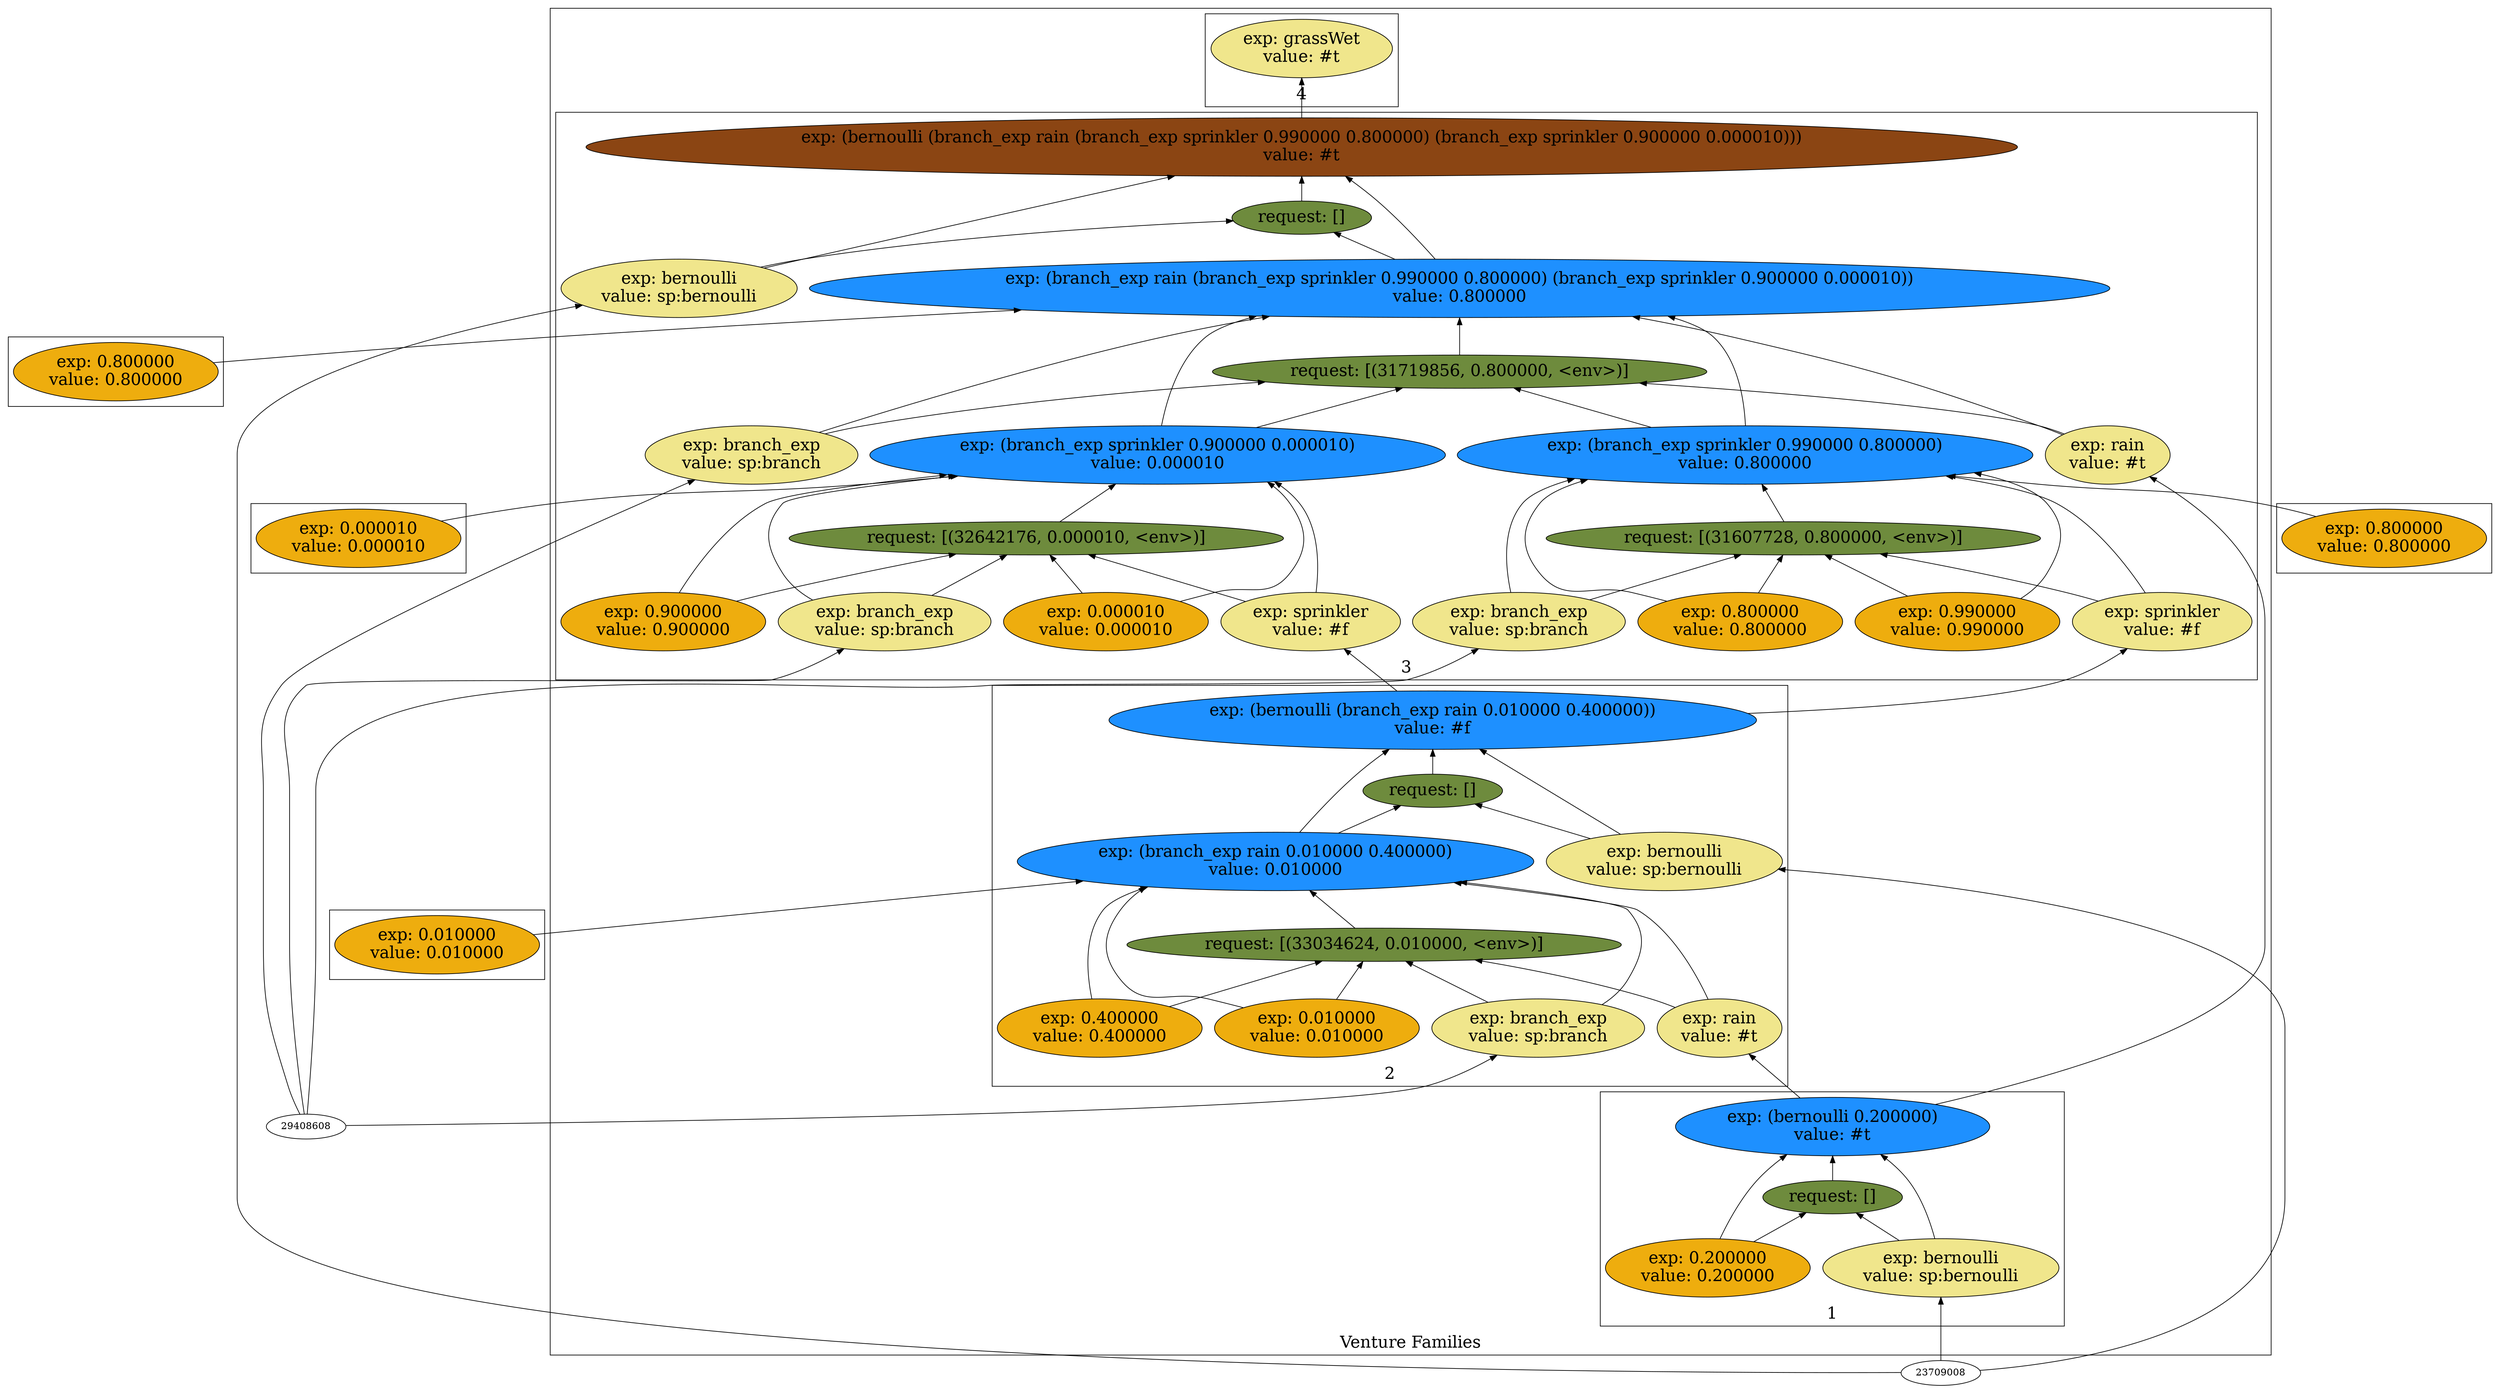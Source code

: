 digraph {
rankdir=BT
fontsize=24
subgraph cluster1 {
label="Venture Families"
subgraph cluster2 {
label="1"
"31724832"["fillcolor"="dodgerblue" "fontsize"="24" "label"="exp: (bernoulli 0.200000)\nvalue: #t" "shape"="ellipse" "style"="filled" ]
"33717328"["fillcolor"="darkolivegreen4" "fontsize"="24" "label"="request: []" "shape"="ellipse" "style"="filled" ]
"32580976"["fillcolor"="khaki" "fontsize"="24" "label"="exp: bernoulli\nvalue: sp:bernoulli" "shape"="ellipse" "style"="filled" ]
"32618720"["fillcolor"="darkgoldenrod2" "fontsize"="24" "label"="exp: 0.200000\nvalue: 0.200000" "shape"="ellipse" "style"="filled" ]
}

subgraph cluster3 {
label="2"
"33294384"["fillcolor"="dodgerblue" "fontsize"="24" "label"="exp: (bernoulli (branch_exp rain 0.010000 0.400000))\nvalue: #f" "shape"="ellipse" "style"="filled" ]
"33069568"["fillcolor"="darkolivegreen4" "fontsize"="24" "label"="request: []" "shape"="ellipse" "style"="filled" ]
"33355904"["fillcolor"="khaki" "fontsize"="24" "label"="exp: bernoulli\nvalue: sp:bernoulli" "shape"="ellipse" "style"="filled" ]
"31606528"["fillcolor"="dodgerblue" "fontsize"="24" "label"="exp: (branch_exp rain 0.010000 0.400000)\nvalue: 0.010000" "shape"="ellipse" "style"="filled" ]
"33034624"["fillcolor"="darkolivegreen4" "fontsize"="24" "label"="request: [(33034624, 0.010000, <env>)]" "shape"="ellipse" "style"="filled" ]
"31900816"["fillcolor"="khaki" "fontsize"="24" "label"="exp: branch_exp\nvalue: sp:branch" "shape"="ellipse" "style"="filled" ]
"32068816"["fillcolor"="khaki" "fontsize"="24" "label"="exp: rain\nvalue: #t" "shape"="ellipse" "style"="filled" ]
"32032992"["fillcolor"="darkgoldenrod2" "fontsize"="24" "label"="exp: 0.010000\nvalue: 0.010000" "shape"="ellipse" "style"="filled" ]
"31801984"["fillcolor"="darkgoldenrod2" "fontsize"="24" "label"="exp: 0.400000\nvalue: 0.400000" "shape"="ellipse" "style"="filled" ]
}

subgraph cluster4 {
label="3"
"32070704"["fillcolor"="saddlebrown" "fontsize"="24" "label"="exp: (bernoulli (branch_exp rain (branch_exp sprinkler 0.990000 0.800000) (branch_exp sprinkler 0.900000 0.000010)))\nvalue: #t" "shape"="ellipse" "style"="filled" ]
"34107232"["fillcolor"="darkolivegreen4" "fontsize"="24" "label"="request: []" "shape"="ellipse" "style"="filled" ]
"31836512"["fillcolor"="khaki" "fontsize"="24" "label"="exp: bernoulli\nvalue: sp:bernoulli" "shape"="ellipse" "style"="filled" ]
"34048464"["fillcolor"="dodgerblue" "fontsize"="24" "label"="exp: (branch_exp rain (branch_exp sprinkler 0.990000 0.800000) (branch_exp sprinkler 0.900000 0.000010))\nvalue: 0.800000" "shape"="ellipse" "style"="filled" ]
"31719856"["fillcolor"="darkolivegreen4" "fontsize"="24" "label"="request: [(31719856, 0.800000, <env>)]" "shape"="ellipse" "style"="filled" ]
"31883376"["fillcolor"="khaki" "fontsize"="24" "label"="exp: branch_exp\nvalue: sp:branch" "shape"="ellipse" "style"="filled" ]
"32073920"["fillcolor"="khaki" "fontsize"="24" "label"="exp: rain\nvalue: #t" "shape"="ellipse" "style"="filled" ]
"32393504"["fillcolor"="dodgerblue" "fontsize"="24" "label"="exp: (branch_exp sprinkler 0.990000 0.800000)\nvalue: 0.800000" "shape"="ellipse" "style"="filled" ]
"31607728"["fillcolor"="darkolivegreen4" "fontsize"="24" "label"="request: [(31607728, 0.800000, <env>)]" "shape"="ellipse" "style"="filled" ]
"32429680"["fillcolor"="khaki" "fontsize"="24" "label"="exp: branch_exp\nvalue: sp:branch" "shape"="ellipse" "style"="filled" ]
"32480880"["fillcolor"="khaki" "fontsize"="24" "label"="exp: sprinkler\nvalue: #f" "shape"="ellipse" "style"="filled" ]
"32517056"["fillcolor"="darkgoldenrod2" "fontsize"="24" "label"="exp: 0.990000\nvalue: 0.990000" "shape"="ellipse" "style"="filled" ]
"32568256"["fillcolor"="darkgoldenrod2" "fontsize"="24" "label"="exp: 0.800000\nvalue: 0.800000" "shape"="ellipse" "style"="filled" ]
"32679920"["fillcolor"="dodgerblue" "fontsize"="24" "label"="exp: (branch_exp sprinkler 0.900000 0.000010)\nvalue: 0.000010" "shape"="ellipse" "style"="filled" ]
"32642176"["fillcolor"="darkolivegreen4" "fontsize"="24" "label"="request: [(32642176, 0.000010, <env>)]" "shape"="ellipse" "style"="filled" ]
"32717664"["fillcolor"="khaki" "fontsize"="24" "label"="exp: branch_exp\nvalue: sp:branch" "shape"="ellipse" "style"="filled" ]
"32755408"["fillcolor"="khaki" "fontsize"="24" "label"="exp: sprinkler\nvalue: #f" "shape"="ellipse" "style"="filled" ]
"32793152"["fillcolor"="darkgoldenrod2" "fontsize"="24" "label"="exp: 0.900000\nvalue: 0.900000" "shape"="ellipse" "style"="filled" ]
"32830896"["fillcolor"="darkgoldenrod2" "fontsize"="24" "label"="exp: 0.000010\nvalue: 0.000010" "shape"="ellipse" "style"="filled" ]
}

subgraph cluster5 {
label="4"
"31907680"["fillcolor"="khaki" "fontsize"="24" "label"="exp: grassWet\nvalue: #t" "shape"="ellipse" "style"="filled" ]
}

}

subgraph cluster6 {
label=""
"31635728"["fillcolor"="darkgoldenrod2" "fontsize"="24" "label"="exp: 0.010000\nvalue: 0.010000" "shape"="ellipse" "style"="filled" ]
}

subgraph cluster7 {
label=""
"32604432"["fillcolor"="darkgoldenrod2" "fontsize"="24" "label"="exp: 0.800000\nvalue: 0.800000" "shape"="ellipse" "style"="filled" ]
}

subgraph cluster8 {
label=""
"32868640"["fillcolor"="darkgoldenrod2" "fontsize"="24" "label"="exp: 0.000010\nvalue: 0.000010" "shape"="ellipse" "style"="filled" ]
}

subgraph cluster9 {
label=""
"32906384"["fillcolor"="darkgoldenrod2" "fontsize"="24" "label"="exp: 0.800000\nvalue: 0.800000" "shape"="ellipse" "style"="filled" ]
}

"32580976" -> "31724832"["arrowhead"="normal" "color"="black" "style"="solid" ]
"32580976" -> "33717328"["arrowhead"="normal" "color"="black" "style"="solid" ]
"23709008" -> "32580976"["arrowhead"="normal" "color"="black" "style"="solid" ]
"32618720" -> "31724832"["arrowhead"="normal" "color"="black" "style"="solid" ]
"32618720" -> "33717328"["arrowhead"="normal" "color"="black" "style"="solid" ]
"33717328" -> "31724832"["arrowhead"="normal" "color"="black" "style"="solid" ]
"32070704" -> "31907680"["arrowhead"="normal" "color"="black" "style"="solid" ]
"31836512" -> "32070704"["arrowhead"="normal" "color"="black" "style"="solid" ]
"31836512" -> "34107232"["arrowhead"="normal" "color"="black" "style"="solid" ]
"23709008" -> "31836512"["arrowhead"="normal" "color"="black" "style"="solid" ]
"34048464" -> "32070704"["arrowhead"="normal" "color"="black" "style"="solid" ]
"34048464" -> "34107232"["arrowhead"="normal" "color"="black" "style"="solid" ]
"31883376" -> "34048464"["arrowhead"="normal" "color"="black" "style"="solid" ]
"31883376" -> "31719856"["arrowhead"="normal" "color"="black" "style"="solid" ]
"29408608" -> "31883376"["arrowhead"="normal" "color"="black" "style"="solid" ]
"32073920" -> "34048464"["arrowhead"="normal" "color"="black" "style"="solid" ]
"32073920" -> "31719856"["arrowhead"="normal" "color"="black" "style"="solid" ]
"31724832" -> "32073920"["arrowhead"="normal" "color"="black" "style"="solid" ]
"32393504" -> "34048464"["arrowhead"="normal" "color"="black" "style"="solid" ]
"32393504" -> "31719856"["arrowhead"="normal" "color"="black" "style"="solid" ]
"32429680" -> "32393504"["arrowhead"="normal" "color"="black" "style"="solid" ]
"32429680" -> "31607728"["arrowhead"="normal" "color"="black" "style"="solid" ]
"29408608" -> "32429680"["arrowhead"="normal" "color"="black" "style"="solid" ]
"32480880" -> "32393504"["arrowhead"="normal" "color"="black" "style"="solid" ]
"32480880" -> "31607728"["arrowhead"="normal" "color"="black" "style"="solid" ]
"33294384" -> "32480880"["arrowhead"="normal" "color"="black" "style"="solid" ]
"32517056" -> "32393504"["arrowhead"="normal" "color"="black" "style"="solid" ]
"32517056" -> "31607728"["arrowhead"="normal" "color"="black" "style"="solid" ]
"32568256" -> "32393504"["arrowhead"="normal" "color"="black" "style"="solid" ]
"32568256" -> "31607728"["arrowhead"="normal" "color"="black" "style"="solid" ]
"31607728" -> "32393504"["arrowhead"="normal" "color"="black" "style"="solid" ]
"32604432" -> "32393504"["arrowhead"="normal" "color"="black" "style"="solid" ]
"32679920" -> "34048464"["arrowhead"="normal" "color"="black" "style"="solid" ]
"32679920" -> "31719856"["arrowhead"="normal" "color"="black" "style"="solid" ]
"32717664" -> "32679920"["arrowhead"="normal" "color"="black" "style"="solid" ]
"32717664" -> "32642176"["arrowhead"="normal" "color"="black" "style"="solid" ]
"29408608" -> "32717664"["arrowhead"="normal" "color"="black" "style"="solid" ]
"32755408" -> "32679920"["arrowhead"="normal" "color"="black" "style"="solid" ]
"32755408" -> "32642176"["arrowhead"="normal" "color"="black" "style"="solid" ]
"33294384" -> "32755408"["arrowhead"="normal" "color"="black" "style"="solid" ]
"32793152" -> "32679920"["arrowhead"="normal" "color"="black" "style"="solid" ]
"32793152" -> "32642176"["arrowhead"="normal" "color"="black" "style"="solid" ]
"32830896" -> "32679920"["arrowhead"="normal" "color"="black" "style"="solid" ]
"32830896" -> "32642176"["arrowhead"="normal" "color"="black" "style"="solid" ]
"32642176" -> "32679920"["arrowhead"="normal" "color"="black" "style"="solid" ]
"32868640" -> "32679920"["arrowhead"="normal" "color"="black" "style"="solid" ]
"31719856" -> "34048464"["arrowhead"="normal" "color"="black" "style"="solid" ]
"32906384" -> "34048464"["arrowhead"="normal" "color"="black" "style"="solid" ]
"34107232" -> "32070704"["arrowhead"="normal" "color"="black" "style"="solid" ]
"33355904" -> "33294384"["arrowhead"="normal" "color"="black" "style"="solid" ]
"33355904" -> "33069568"["arrowhead"="normal" "color"="black" "style"="solid" ]
"23709008" -> "33355904"["arrowhead"="normal" "color"="black" "style"="solid" ]
"31606528" -> "33294384"["arrowhead"="normal" "color"="black" "style"="solid" ]
"31606528" -> "33069568"["arrowhead"="normal" "color"="black" "style"="solid" ]
"31900816" -> "31606528"["arrowhead"="normal" "color"="black" "style"="solid" ]
"31900816" -> "33034624"["arrowhead"="normal" "color"="black" "style"="solid" ]
"29408608" -> "31900816"["arrowhead"="normal" "color"="black" "style"="solid" ]
"32068816" -> "31606528"["arrowhead"="normal" "color"="black" "style"="solid" ]
"32068816" -> "33034624"["arrowhead"="normal" "color"="black" "style"="solid" ]
"31724832" -> "32068816"["arrowhead"="normal" "color"="black" "style"="solid" ]
"32032992" -> "31606528"["arrowhead"="normal" "color"="black" "style"="solid" ]
"32032992" -> "33034624"["arrowhead"="normal" "color"="black" "style"="solid" ]
"31801984" -> "31606528"["arrowhead"="normal" "color"="black" "style"="solid" ]
"31801984" -> "33034624"["arrowhead"="normal" "color"="black" "style"="solid" ]
"33034624" -> "31606528"["arrowhead"="normal" "color"="black" "style"="solid" ]
"31635728" -> "31606528"["arrowhead"="normal" "color"="black" "style"="solid" ]
"33069568" -> "33294384"["arrowhead"="normal" "color"="black" "style"="solid" ]

}